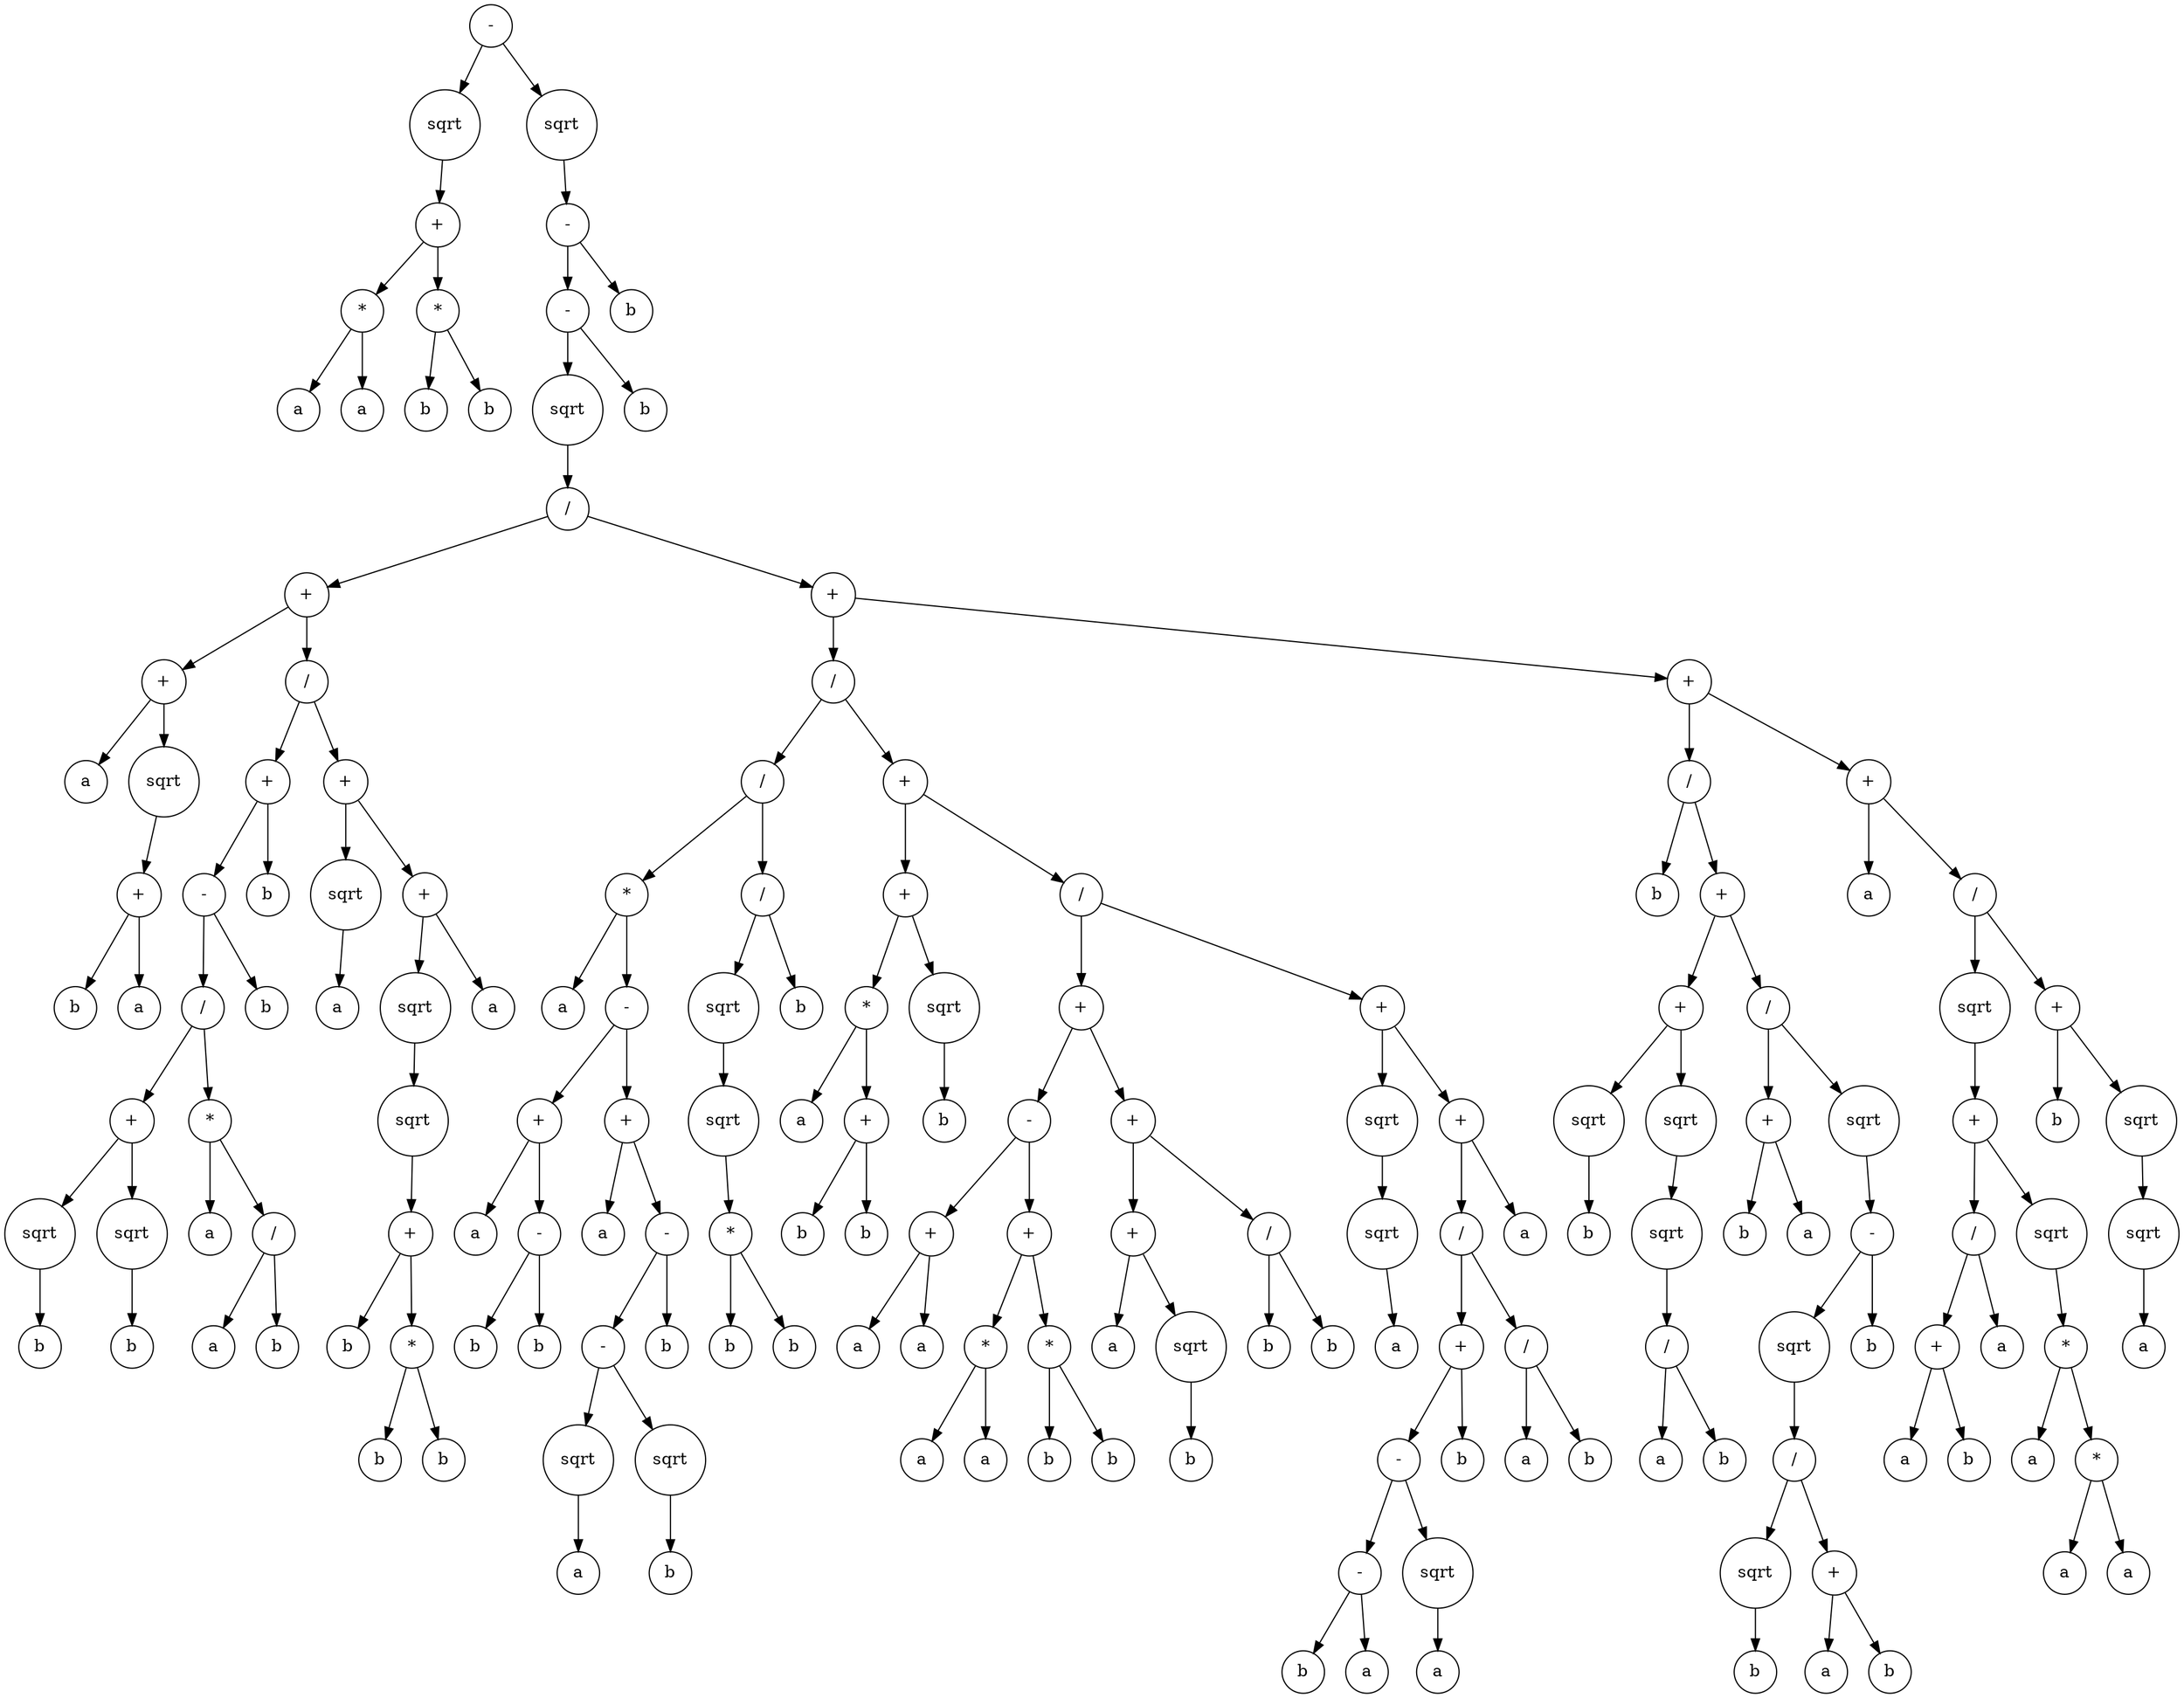 digraph g {
graph [ordering=out];
node [shape=circle];
n[label = "-"];
n0[label = "sqrt"];
n00[label = "+"];
n000[label = "*"];
n0000[label = "a"];
n000 -> n0000;
n0001[label = "a"];
n000 -> n0001;
n00 -> n000;
n001[label = "*"];
n0010[label = "b"];
n001 -> n0010;
n0011[label = "b"];
n001 -> n0011;
n00 -> n001;
n0 -> n00;
n -> n0;
n1[label = "sqrt"];
n10[label = "-"];
n100[label = "-"];
n1000[label = "sqrt"];
n10000[label = "/"];
n100000[label = "+"];
n1000000[label = "+"];
n10000000[label = "a"];
n1000000 -> n10000000;
n10000001[label = "sqrt"];
n100000010[label = "+"];
n1000000100[label = "b"];
n100000010 -> n1000000100;
n1000000101[label = "a"];
n100000010 -> n1000000101;
n10000001 -> n100000010;
n1000000 -> n10000001;
n100000 -> n1000000;
n1000001[label = "/"];
n10000010[label = "+"];
n100000100[label = "-"];
n1000001000[label = "/"];
n10000010000[label = "+"];
n100000100000[label = "sqrt"];
n1000001000000[label = "b"];
n100000100000 -> n1000001000000;
n10000010000 -> n100000100000;
n100000100001[label = "sqrt"];
n1000001000010[label = "b"];
n100000100001 -> n1000001000010;
n10000010000 -> n100000100001;
n1000001000 -> n10000010000;
n10000010001[label = "*"];
n100000100010[label = "a"];
n10000010001 -> n100000100010;
n100000100011[label = "/"];
n1000001000110[label = "a"];
n100000100011 -> n1000001000110;
n1000001000111[label = "b"];
n100000100011 -> n1000001000111;
n10000010001 -> n100000100011;
n1000001000 -> n10000010001;
n100000100 -> n1000001000;
n1000001001[label = "b"];
n100000100 -> n1000001001;
n10000010 -> n100000100;
n100000101[label = "b"];
n10000010 -> n100000101;
n1000001 -> n10000010;
n10000011[label = "+"];
n100000110[label = "sqrt"];
n1000001100[label = "a"];
n100000110 -> n1000001100;
n10000011 -> n100000110;
n100000111[label = "+"];
n1000001110[label = "sqrt"];
n10000011100[label = "sqrt"];
n100000111000[label = "+"];
n1000001110000[label = "b"];
n100000111000 -> n1000001110000;
n1000001110001[label = "*"];
n10000011100010[label = "b"];
n1000001110001 -> n10000011100010;
n10000011100011[label = "b"];
n1000001110001 -> n10000011100011;
n100000111000 -> n1000001110001;
n10000011100 -> n100000111000;
n1000001110 -> n10000011100;
n100000111 -> n1000001110;
n1000001111[label = "a"];
n100000111 -> n1000001111;
n10000011 -> n100000111;
n1000001 -> n10000011;
n100000 -> n1000001;
n10000 -> n100000;
n100001[label = "+"];
n1000010[label = "/"];
n10000100[label = "/"];
n100001000[label = "*"];
n1000010000[label = "a"];
n100001000 -> n1000010000;
n1000010001[label = "-"];
n10000100010[label = "+"];
n100001000100[label = "a"];
n10000100010 -> n100001000100;
n100001000101[label = "-"];
n1000010001010[label = "b"];
n100001000101 -> n1000010001010;
n1000010001011[label = "b"];
n100001000101 -> n1000010001011;
n10000100010 -> n100001000101;
n1000010001 -> n10000100010;
n10000100011[label = "+"];
n100001000110[label = "a"];
n10000100011 -> n100001000110;
n100001000111[label = "-"];
n1000010001110[label = "-"];
n10000100011100[label = "sqrt"];
n100001000111000[label = "a"];
n10000100011100 -> n100001000111000;
n1000010001110 -> n10000100011100;
n10000100011101[label = "sqrt"];
n100001000111010[label = "b"];
n10000100011101 -> n100001000111010;
n1000010001110 -> n10000100011101;
n100001000111 -> n1000010001110;
n1000010001111[label = "b"];
n100001000111 -> n1000010001111;
n10000100011 -> n100001000111;
n1000010001 -> n10000100011;
n100001000 -> n1000010001;
n10000100 -> n100001000;
n100001001[label = "/"];
n1000010010[label = "sqrt"];
n10000100100[label = "sqrt"];
n100001001000[label = "*"];
n1000010010000[label = "b"];
n100001001000 -> n1000010010000;
n1000010010001[label = "b"];
n100001001000 -> n1000010010001;
n10000100100 -> n100001001000;
n1000010010 -> n10000100100;
n100001001 -> n1000010010;
n1000010011[label = "b"];
n100001001 -> n1000010011;
n10000100 -> n100001001;
n1000010 -> n10000100;
n10000101[label = "+"];
n100001010[label = "+"];
n1000010100[label = "*"];
n10000101000[label = "a"];
n1000010100 -> n10000101000;
n10000101001[label = "+"];
n100001010010[label = "b"];
n10000101001 -> n100001010010;
n100001010011[label = "b"];
n10000101001 -> n100001010011;
n1000010100 -> n10000101001;
n100001010 -> n1000010100;
n1000010101[label = "sqrt"];
n10000101010[label = "b"];
n1000010101 -> n10000101010;
n100001010 -> n1000010101;
n10000101 -> n100001010;
n100001011[label = "/"];
n1000010110[label = "+"];
n10000101100[label = "-"];
n100001011000[label = "+"];
n1000010110000[label = "a"];
n100001011000 -> n1000010110000;
n1000010110001[label = "a"];
n100001011000 -> n1000010110001;
n10000101100 -> n100001011000;
n100001011001[label = "+"];
n1000010110010[label = "*"];
n10000101100100[label = "a"];
n1000010110010 -> n10000101100100;
n10000101100101[label = "a"];
n1000010110010 -> n10000101100101;
n100001011001 -> n1000010110010;
n1000010110011[label = "*"];
n10000101100110[label = "b"];
n1000010110011 -> n10000101100110;
n10000101100111[label = "b"];
n1000010110011 -> n10000101100111;
n100001011001 -> n1000010110011;
n10000101100 -> n100001011001;
n1000010110 -> n10000101100;
n10000101101[label = "+"];
n100001011010[label = "+"];
n1000010110100[label = "a"];
n100001011010 -> n1000010110100;
n1000010110101[label = "sqrt"];
n10000101101010[label = "b"];
n1000010110101 -> n10000101101010;
n100001011010 -> n1000010110101;
n10000101101 -> n100001011010;
n100001011011[label = "/"];
n1000010110110[label = "b"];
n100001011011 -> n1000010110110;
n1000010110111[label = "b"];
n100001011011 -> n1000010110111;
n10000101101 -> n100001011011;
n1000010110 -> n10000101101;
n100001011 -> n1000010110;
n1000010111[label = "+"];
n10000101110[label = "sqrt"];
n100001011100[label = "sqrt"];
n1000010111000[label = "a"];
n100001011100 -> n1000010111000;
n10000101110 -> n100001011100;
n1000010111 -> n10000101110;
n10000101111[label = "+"];
n100001011110[label = "/"];
n1000010111100[label = "+"];
n10000101111000[label = "-"];
n100001011110000[label = "-"];
n1000010111100000[label = "b"];
n100001011110000 -> n1000010111100000;
n1000010111100001[label = "a"];
n100001011110000 -> n1000010111100001;
n10000101111000 -> n100001011110000;
n100001011110001[label = "sqrt"];
n1000010111100010[label = "a"];
n100001011110001 -> n1000010111100010;
n10000101111000 -> n100001011110001;
n1000010111100 -> n10000101111000;
n10000101111001[label = "b"];
n1000010111100 -> n10000101111001;
n100001011110 -> n1000010111100;
n1000010111101[label = "/"];
n10000101111010[label = "a"];
n1000010111101 -> n10000101111010;
n10000101111011[label = "b"];
n1000010111101 -> n10000101111011;
n100001011110 -> n1000010111101;
n10000101111 -> n100001011110;
n100001011111[label = "a"];
n10000101111 -> n100001011111;
n1000010111 -> n10000101111;
n100001011 -> n1000010111;
n10000101 -> n100001011;
n1000010 -> n10000101;
n100001 -> n1000010;
n1000011[label = "+"];
n10000110[label = "/"];
n100001100[label = "b"];
n10000110 -> n100001100;
n100001101[label = "+"];
n1000011010[label = "+"];
n10000110100[label = "sqrt"];
n100001101000[label = "b"];
n10000110100 -> n100001101000;
n1000011010 -> n10000110100;
n10000110101[label = "sqrt"];
n100001101010[label = "sqrt"];
n1000011010100[label = "/"];
n10000110101000[label = "a"];
n1000011010100 -> n10000110101000;
n10000110101001[label = "b"];
n1000011010100 -> n10000110101001;
n100001101010 -> n1000011010100;
n10000110101 -> n100001101010;
n1000011010 -> n10000110101;
n100001101 -> n1000011010;
n1000011011[label = "/"];
n10000110110[label = "+"];
n100001101100[label = "b"];
n10000110110 -> n100001101100;
n100001101101[label = "a"];
n10000110110 -> n100001101101;
n1000011011 -> n10000110110;
n10000110111[label = "sqrt"];
n100001101110[label = "-"];
n1000011011100[label = "sqrt"];
n10000110111000[label = "/"];
n100001101110000[label = "sqrt"];
n1000011011100000[label = "b"];
n100001101110000 -> n1000011011100000;
n10000110111000 -> n100001101110000;
n100001101110001[label = "+"];
n1000011011100010[label = "a"];
n100001101110001 -> n1000011011100010;
n1000011011100011[label = "b"];
n100001101110001 -> n1000011011100011;
n10000110111000 -> n100001101110001;
n1000011011100 -> n10000110111000;
n100001101110 -> n1000011011100;
n1000011011101[label = "b"];
n100001101110 -> n1000011011101;
n10000110111 -> n100001101110;
n1000011011 -> n10000110111;
n100001101 -> n1000011011;
n10000110 -> n100001101;
n1000011 -> n10000110;
n10000111[label = "+"];
n100001110[label = "a"];
n10000111 -> n100001110;
n100001111[label = "/"];
n1000011110[label = "sqrt"];
n10000111100[label = "+"];
n100001111000[label = "/"];
n1000011110000[label = "+"];
n10000111100000[label = "a"];
n1000011110000 -> n10000111100000;
n10000111100001[label = "b"];
n1000011110000 -> n10000111100001;
n100001111000 -> n1000011110000;
n1000011110001[label = "a"];
n100001111000 -> n1000011110001;
n10000111100 -> n100001111000;
n100001111001[label = "sqrt"];
n1000011110010[label = "*"];
n10000111100100[label = "a"];
n1000011110010 -> n10000111100100;
n10000111100101[label = "*"];
n100001111001010[label = "a"];
n10000111100101 -> n100001111001010;
n100001111001011[label = "a"];
n10000111100101 -> n100001111001011;
n1000011110010 -> n10000111100101;
n100001111001 -> n1000011110010;
n10000111100 -> n100001111001;
n1000011110 -> n10000111100;
n100001111 -> n1000011110;
n1000011111[label = "+"];
n10000111110[label = "b"];
n1000011111 -> n10000111110;
n10000111111[label = "sqrt"];
n100001111110[label = "sqrt"];
n1000011111100[label = "a"];
n100001111110 -> n1000011111100;
n10000111111 -> n100001111110;
n1000011111 -> n10000111111;
n100001111 -> n1000011111;
n10000111 -> n100001111;
n1000011 -> n10000111;
n100001 -> n1000011;
n10000 -> n100001;
n1000 -> n10000;
n100 -> n1000;
n1001[label = "b"];
n100 -> n1001;
n10 -> n100;
n101[label = "b"];
n10 -> n101;
n1 -> n10;
n -> n1;
}
